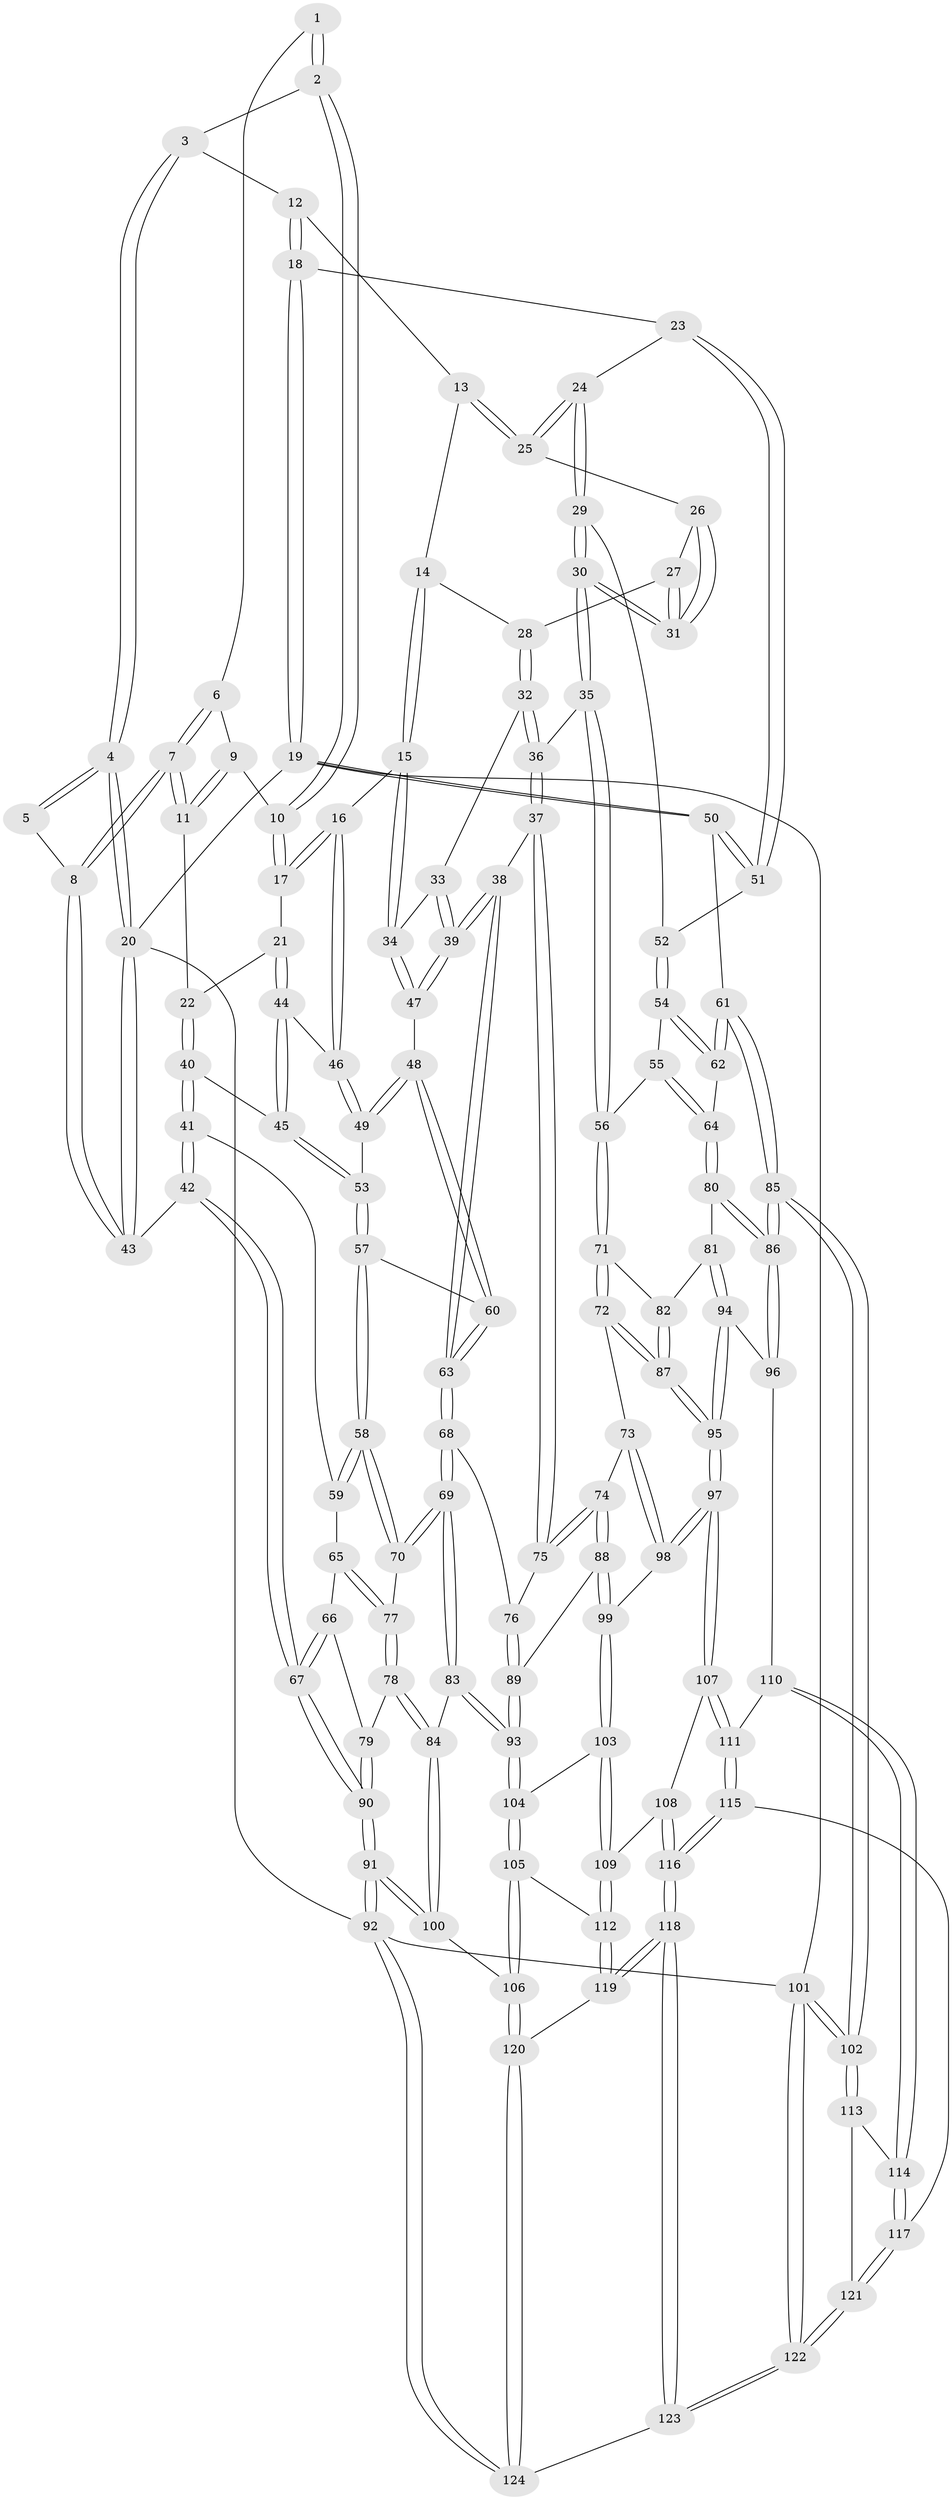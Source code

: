 // coarse degree distribution, {3: 0.09302325581395349, 4: 0.3953488372093023, 2: 0.011627906976744186, 5: 0.3953488372093023, 6: 0.10465116279069768}
// Generated by graph-tools (version 1.1) at 2025/24/03/03/25 07:24:39]
// undirected, 124 vertices, 307 edges
graph export_dot {
graph [start="1"]
  node [color=gray90,style=filled];
  1 [pos="+0.08374543466807875+0.03082476509973272"];
  2 [pos="+0.2796019832385886+0"];
  3 [pos="+0.30712771604112143+0"];
  4 [pos="+0+0"];
  5 [pos="+0.07941081792271071+0.03123623239044394"];
  6 [pos="+0.09672759679755846+0.08153680978822996"];
  7 [pos="+0+0.14190799076885918"];
  8 [pos="+0+0.14235631184922387"];
  9 [pos="+0.13266982534634178+0.08638117497698777"];
  10 [pos="+0.2728667686401435+0.005808425304798792"];
  11 [pos="+0.10633720419270146+0.15990430160106897"];
  12 [pos="+0.6943886612982104+0"];
  13 [pos="+0.6917982164354375+0"];
  14 [pos="+0.47395948408389477+0.14243743737715456"];
  15 [pos="+0.370589424278679+0.18010801165674645"];
  16 [pos="+0.35704981822093496+0.17750093636983733"];
  17 [pos="+0.2906073367735173+0.1061408047081628"];
  18 [pos="+1+0"];
  19 [pos="+1+0"];
  20 [pos="+0+0"];
  21 [pos="+0.18743121404945925+0.1975110074449655"];
  22 [pos="+0.1598845662093507+0.20098256115054144"];
  23 [pos="+0.8915978366703657+0.22310998531425213"];
  24 [pos="+0.8064287384552915+0.20239519633772066"];
  25 [pos="+0.7160415180085558+0.03771036519719334"];
  26 [pos="+0.7122314211212332+0.04376577176118587"];
  27 [pos="+0.5743853501399765+0.2090497207954636"];
  28 [pos="+0.539566135592627+0.21249969747760075"];
  29 [pos="+0.7597878792916926+0.29964830604222187"];
  30 [pos="+0.6426961689210802+0.3765959212685276"];
  31 [pos="+0.6301467928679836+0.30992829481725775"];
  32 [pos="+0.5290739124365769+0.22967635275215711"];
  33 [pos="+0.5264345171018195+0.23148804449866325"];
  34 [pos="+0.440956888864364+0.2619495661294924"];
  35 [pos="+0.6308424063524727+0.39636676419067707"];
  36 [pos="+0.5851703196326564+0.4056004005560651"];
  37 [pos="+0.5736377775753244+0.40952114670542944"];
  38 [pos="+0.5665081678651868+0.40789482859369813"];
  39 [pos="+0.48343418798914584+0.3632722362552695"];
  40 [pos="+0.05466342159647123+0.3219268218235229"];
  41 [pos="+0+0.34873190968022344"];
  42 [pos="+0+0.3309528699150384"];
  43 [pos="+0+0.17986161998228778"];
  44 [pos="+0.218806674321034+0.2942931238722269"];
  45 [pos="+0.21529448020575764+0.343678349998796"];
  46 [pos="+0.34428532500330306+0.2116044570419759"];
  47 [pos="+0.4677113992079033+0.35700956080955515"];
  48 [pos="+0.3959129247816236+0.3769829317742757"];
  49 [pos="+0.3301587143145968+0.3122924949546125"];
  50 [pos="+1+0.33272097952796426"];
  51 [pos="+1+0.28939418222508323"];
  52 [pos="+0.834436255526761+0.3773290162132698"];
  53 [pos="+0.22979997369622207+0.3599295090799449"];
  54 [pos="+0.8354964704143645+0.39857944601742756"];
  55 [pos="+0.7882639144428266+0.45920003283122884"];
  56 [pos="+0.7053350753486547+0.47858364684030974"];
  57 [pos="+0.24012668113219987+0.4366750815560649"];
  58 [pos="+0.2264577501273+0.4796317389033661"];
  59 [pos="+0.09882864865934865+0.45221354009010883"];
  60 [pos="+0.37956524824321536+0.4026120512744355"];
  61 [pos="+1+0.45927295825773784"];
  62 [pos="+0.9635237279605819+0.48254284629361893"];
  63 [pos="+0.3923687198011615+0.5134378499001643"];
  64 [pos="+0.8868659741297537+0.5175832587222267"];
  65 [pos="+0.08607053749272345+0.5235094892001244"];
  66 [pos="+0.07152484038798045+0.5481375028672935"];
  67 [pos="+0+0.44309088019546583"];
  68 [pos="+0.37940053507301663+0.5459034440873161"];
  69 [pos="+0.30844301257374523+0.5849095996610444"];
  70 [pos="+0.22813715532254425+0.48511556133646455"];
  71 [pos="+0.7076106617895781+0.4938767560094702"];
  72 [pos="+0.6027485298049715+0.5987128670338604"];
  73 [pos="+0.5742515138257969+0.6053668173635427"];
  74 [pos="+0.5604439705775902+0.6040185165405135"];
  75 [pos="+0.5498307517524579+0.5031010386210488"];
  76 [pos="+0.4258597640015573+0.5606891002355598"];
  77 [pos="+0.15553474931619896+0.5492998099929058"];
  78 [pos="+0.10998814781346428+0.6216402875859592"];
  79 [pos="+0.08519276123920022+0.6119944228949319"];
  80 [pos="+0.8468360869944404+0.5756712691020578"];
  81 [pos="+0.8338346848468675+0.5838459315295169"];
  82 [pos="+0.7153187582841953+0.5117348328955247"];
  83 [pos="+0.3018820715329182+0.6255114975611078"];
  84 [pos="+0.13302472742129084+0.6507025015120599"];
  85 [pos="+1+0.7163096970272133"];
  86 [pos="+1+0.7119970602255835"];
  87 [pos="+0.7064807134600023+0.6305183977795776"];
  88 [pos="+0.5242320872652589+0.639973408279402"];
  89 [pos="+0.4980678561141684+0.6249600711075581"];
  90 [pos="+0+0.6891093812826984"];
  91 [pos="+0+0.7570154340560278"];
  92 [pos="+0+1"];
  93 [pos="+0.31581995400084184+0.6725808218231158"];
  94 [pos="+0.7976164038777916+0.6895531356304752"];
  95 [pos="+0.7356417020893543+0.7103491410756789"];
  96 [pos="+0.9092389899797161+0.7288237753307817"];
  97 [pos="+0.7272984342605003+0.7211789396675722"];
  98 [pos="+0.672157180083248+0.7091419100837786"];
  99 [pos="+0.5157037292818661+0.7229659610392324"];
  100 [pos="+0.1083758870039012+0.8135291581076336"];
  101 [pos="+1+1"];
  102 [pos="+1+0.9174188591809253"];
  103 [pos="+0.509557403501876+0.7331345178014329"];
  104 [pos="+0.31700458152483035+0.6790783553904832"];
  105 [pos="+0.29115752435653863+0.7643733499968187"];
  106 [pos="+0.1964118301855888+0.8789990635119039"];
  107 [pos="+0.7218777436696657+0.763192082517966"];
  108 [pos="+0.519444646408031+0.802370449238504"];
  109 [pos="+0.5113761392070272+0.7991741718550955"];
  110 [pos="+0.8558519792490996+0.8308157645331771"];
  111 [pos="+0.7259992843527241+0.8020599036822322"];
  112 [pos="+0.47414673847265854+0.8404775296476867"];
  113 [pos="+0.8909315711439011+0.8952855272997761"];
  114 [pos="+0.874455132901394+0.8850911827729413"];
  115 [pos="+0.7050027914675908+0.8804501121358976"];
  116 [pos="+0.6595951328470347+0.9042038101497224"];
  117 [pos="+0.7587318645249078+0.9202752131074843"];
  118 [pos="+0.5333296340997717+1"];
  119 [pos="+0.4600709499106084+0.892091347287731"];
  120 [pos="+0.20523350903053003+0.9175034370259786"];
  121 [pos="+0.8221432154341675+1"];
  122 [pos="+0.8619254696746776+1"];
  123 [pos="+0.5253368264601157+1"];
  124 [pos="+0.18245666218184123+1"];
  1 -- 2;
  1 -- 2;
  1 -- 6;
  2 -- 3;
  2 -- 10;
  2 -- 10;
  3 -- 4;
  3 -- 4;
  3 -- 12;
  4 -- 5;
  4 -- 5;
  4 -- 20;
  4 -- 20;
  5 -- 8;
  6 -- 7;
  6 -- 7;
  6 -- 9;
  7 -- 8;
  7 -- 8;
  7 -- 11;
  7 -- 11;
  8 -- 43;
  8 -- 43;
  9 -- 10;
  9 -- 11;
  9 -- 11;
  10 -- 17;
  10 -- 17;
  11 -- 22;
  12 -- 13;
  12 -- 18;
  12 -- 18;
  13 -- 14;
  13 -- 25;
  13 -- 25;
  14 -- 15;
  14 -- 15;
  14 -- 28;
  15 -- 16;
  15 -- 34;
  15 -- 34;
  16 -- 17;
  16 -- 17;
  16 -- 46;
  16 -- 46;
  17 -- 21;
  18 -- 19;
  18 -- 19;
  18 -- 23;
  19 -- 20;
  19 -- 50;
  19 -- 50;
  19 -- 101;
  20 -- 43;
  20 -- 43;
  20 -- 92;
  21 -- 22;
  21 -- 44;
  21 -- 44;
  22 -- 40;
  22 -- 40;
  23 -- 24;
  23 -- 51;
  23 -- 51;
  24 -- 25;
  24 -- 25;
  24 -- 29;
  24 -- 29;
  25 -- 26;
  26 -- 27;
  26 -- 31;
  26 -- 31;
  27 -- 28;
  27 -- 31;
  27 -- 31;
  28 -- 32;
  28 -- 32;
  29 -- 30;
  29 -- 30;
  29 -- 52;
  30 -- 31;
  30 -- 31;
  30 -- 35;
  30 -- 35;
  32 -- 33;
  32 -- 36;
  32 -- 36;
  33 -- 34;
  33 -- 39;
  33 -- 39;
  34 -- 47;
  34 -- 47;
  35 -- 36;
  35 -- 56;
  35 -- 56;
  36 -- 37;
  36 -- 37;
  37 -- 38;
  37 -- 75;
  37 -- 75;
  38 -- 39;
  38 -- 39;
  38 -- 63;
  38 -- 63;
  39 -- 47;
  39 -- 47;
  40 -- 41;
  40 -- 41;
  40 -- 45;
  41 -- 42;
  41 -- 42;
  41 -- 59;
  42 -- 43;
  42 -- 67;
  42 -- 67;
  44 -- 45;
  44 -- 45;
  44 -- 46;
  45 -- 53;
  45 -- 53;
  46 -- 49;
  46 -- 49;
  47 -- 48;
  48 -- 49;
  48 -- 49;
  48 -- 60;
  48 -- 60;
  49 -- 53;
  50 -- 51;
  50 -- 51;
  50 -- 61;
  51 -- 52;
  52 -- 54;
  52 -- 54;
  53 -- 57;
  53 -- 57;
  54 -- 55;
  54 -- 62;
  54 -- 62;
  55 -- 56;
  55 -- 64;
  55 -- 64;
  56 -- 71;
  56 -- 71;
  57 -- 58;
  57 -- 58;
  57 -- 60;
  58 -- 59;
  58 -- 59;
  58 -- 70;
  58 -- 70;
  59 -- 65;
  60 -- 63;
  60 -- 63;
  61 -- 62;
  61 -- 62;
  61 -- 85;
  61 -- 85;
  62 -- 64;
  63 -- 68;
  63 -- 68;
  64 -- 80;
  64 -- 80;
  65 -- 66;
  65 -- 77;
  65 -- 77;
  66 -- 67;
  66 -- 67;
  66 -- 79;
  67 -- 90;
  67 -- 90;
  68 -- 69;
  68 -- 69;
  68 -- 76;
  69 -- 70;
  69 -- 70;
  69 -- 83;
  69 -- 83;
  70 -- 77;
  71 -- 72;
  71 -- 72;
  71 -- 82;
  72 -- 73;
  72 -- 87;
  72 -- 87;
  73 -- 74;
  73 -- 98;
  73 -- 98;
  74 -- 75;
  74 -- 75;
  74 -- 88;
  74 -- 88;
  75 -- 76;
  76 -- 89;
  76 -- 89;
  77 -- 78;
  77 -- 78;
  78 -- 79;
  78 -- 84;
  78 -- 84;
  79 -- 90;
  79 -- 90;
  80 -- 81;
  80 -- 86;
  80 -- 86;
  81 -- 82;
  81 -- 94;
  81 -- 94;
  82 -- 87;
  82 -- 87;
  83 -- 84;
  83 -- 93;
  83 -- 93;
  84 -- 100;
  84 -- 100;
  85 -- 86;
  85 -- 86;
  85 -- 102;
  85 -- 102;
  86 -- 96;
  86 -- 96;
  87 -- 95;
  87 -- 95;
  88 -- 89;
  88 -- 99;
  88 -- 99;
  89 -- 93;
  89 -- 93;
  90 -- 91;
  90 -- 91;
  91 -- 92;
  91 -- 92;
  91 -- 100;
  91 -- 100;
  92 -- 124;
  92 -- 124;
  92 -- 101;
  93 -- 104;
  93 -- 104;
  94 -- 95;
  94 -- 95;
  94 -- 96;
  95 -- 97;
  95 -- 97;
  96 -- 110;
  97 -- 98;
  97 -- 98;
  97 -- 107;
  97 -- 107;
  98 -- 99;
  99 -- 103;
  99 -- 103;
  100 -- 106;
  101 -- 102;
  101 -- 102;
  101 -- 122;
  101 -- 122;
  102 -- 113;
  102 -- 113;
  103 -- 104;
  103 -- 109;
  103 -- 109;
  104 -- 105;
  104 -- 105;
  105 -- 106;
  105 -- 106;
  105 -- 112;
  106 -- 120;
  106 -- 120;
  107 -- 108;
  107 -- 111;
  107 -- 111;
  108 -- 109;
  108 -- 116;
  108 -- 116;
  109 -- 112;
  109 -- 112;
  110 -- 111;
  110 -- 114;
  110 -- 114;
  111 -- 115;
  111 -- 115;
  112 -- 119;
  112 -- 119;
  113 -- 114;
  113 -- 121;
  114 -- 117;
  114 -- 117;
  115 -- 116;
  115 -- 116;
  115 -- 117;
  116 -- 118;
  116 -- 118;
  117 -- 121;
  117 -- 121;
  118 -- 119;
  118 -- 119;
  118 -- 123;
  118 -- 123;
  119 -- 120;
  120 -- 124;
  120 -- 124;
  121 -- 122;
  121 -- 122;
  122 -- 123;
  122 -- 123;
  123 -- 124;
}
